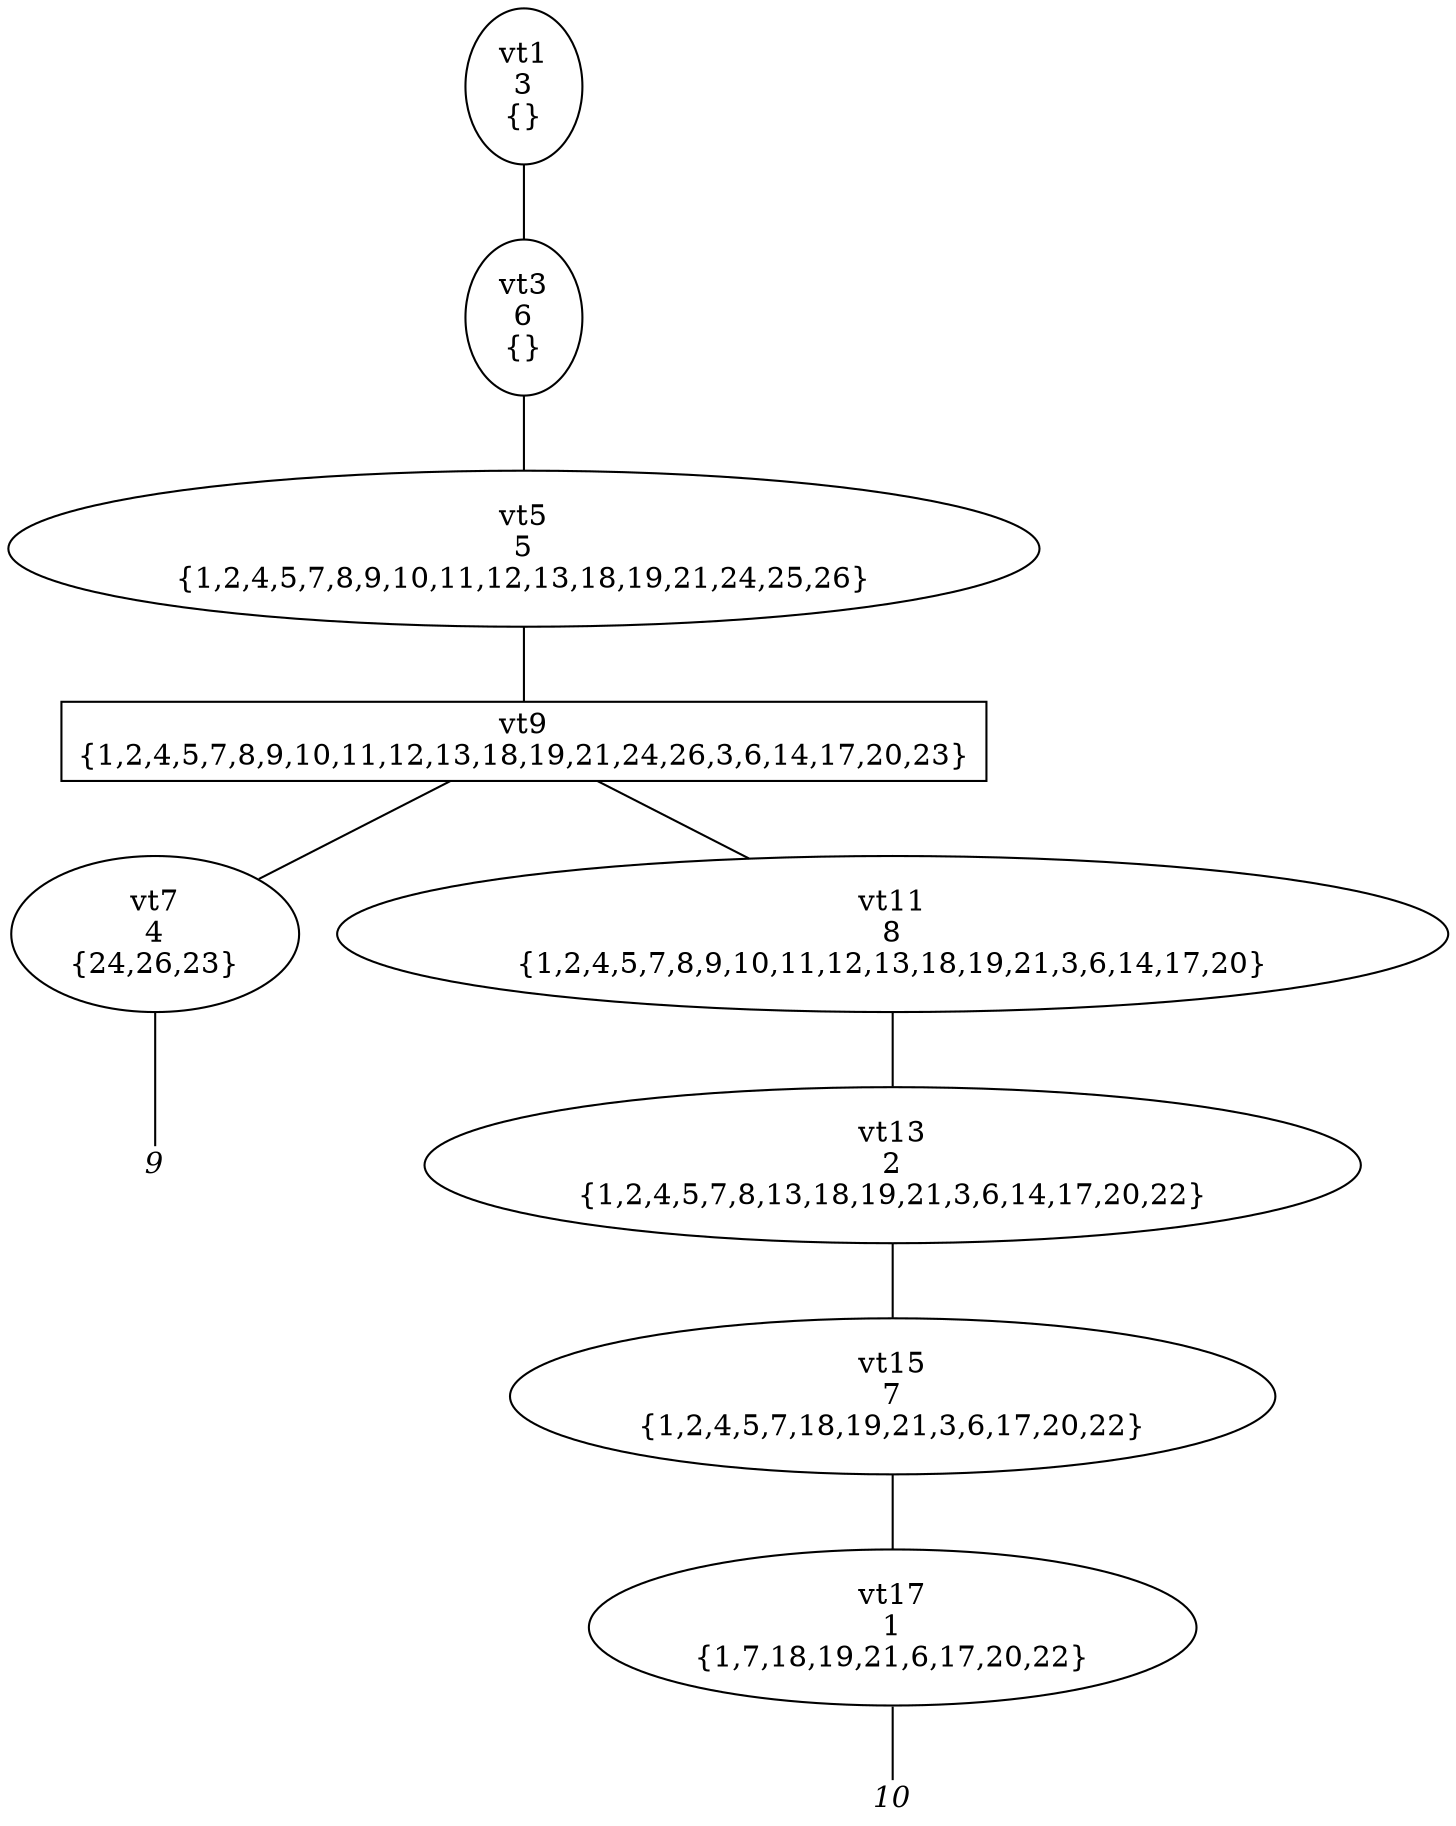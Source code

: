 
digraph vtree {

overlap=false

n1 [label="vt1
3
{}",shape="ellipse"]; 
n3 [label="vt3
6
{}",shape="ellipse"]; 
n5 [label="vt5
5
{1,2,4,5,7,8,9,10,11,12,13,18,19,21,24,25,26}",shape="ellipse"]; 
n9 [label="vt9
{1,2,4,5,7,8,9,10,11,12,13,18,19,21,24,26,3,6,14,17,20,23}",shape="box"]; 
n7 [label="vt7
4
{24,26,23}",shape="ellipse"]; 
n8 [label="9",fontname="Times-Italic",fontsize=14,shape=plaintext,fixedsize=true,width=.25,height=.25]; 
n11 [label="vt11
8
{1,2,4,5,7,8,9,10,11,12,13,18,19,21,3,6,14,17,20}",shape="ellipse"]; 
n13 [label="vt13
2
{1,2,4,5,7,8,13,18,19,21,3,6,14,17,20,22}",shape="ellipse"]; 
n15 [label="vt15
7
{1,2,4,5,7,18,19,21,3,6,17,20,22}",shape="ellipse"]; 
n17 [label="vt17
1
{1,7,18,19,21,6,17,20,22}",shape="ellipse"]; 
n18 [label="10",fontname="Times-Italic",fontsize=14,shape=plaintext,fixedsize=true,width=.25,height=.25]; 
n1->n3 [arrowhead=none];
n3->n5 [arrowhead=none];
n5->n9 [arrowhead=none];
n9->n7 [arrowhead=none];
n7->n8 [arrowhead=none];
n9->n11 [arrowhead=none];
n11->n13 [arrowhead=none];
n13->n15 [arrowhead=none];
n15->n17 [arrowhead=none];
n17->n18 [arrowhead=none];


}